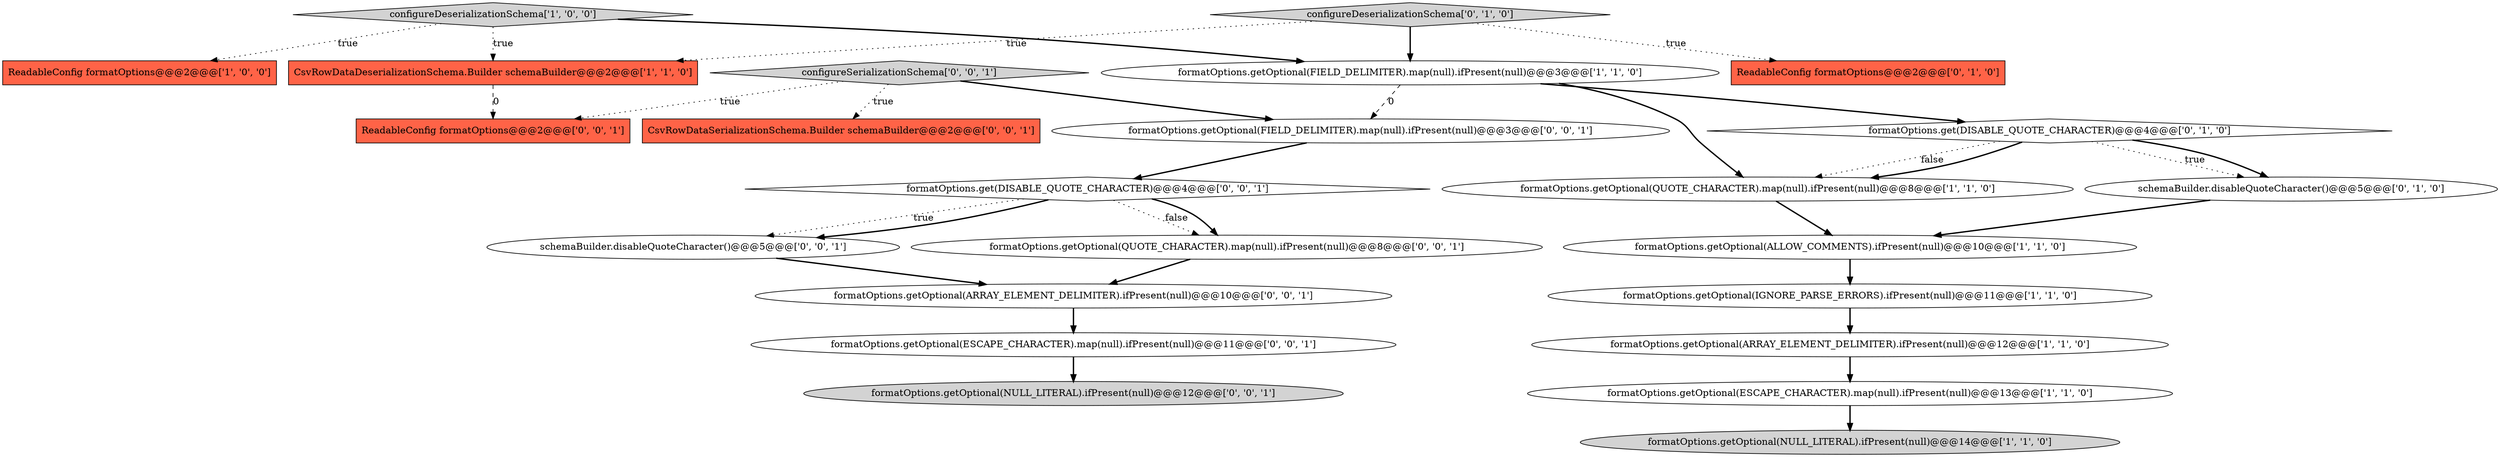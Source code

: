 digraph {
15 [style = filled, label = "formatOptions.getOptional(NULL_LITERAL).ifPresent(null)@@@12@@@['0', '0', '1']", fillcolor = lightgray, shape = ellipse image = "AAA0AAABBB3BBB"];
4 [style = filled, label = "formatOptions.getOptional(ALLOW_COMMENTS).ifPresent(null)@@@10@@@['1', '1', '0']", fillcolor = white, shape = ellipse image = "AAA0AAABBB1BBB"];
3 [style = filled, label = "formatOptions.getOptional(QUOTE_CHARACTER).map(null).ifPresent(null)@@@8@@@['1', '1', '0']", fillcolor = white, shape = ellipse image = "AAA0AAABBB1BBB"];
23 [style = filled, label = "configureSerializationSchema['0', '0', '1']", fillcolor = lightgray, shape = diamond image = "AAA0AAABBB3BBB"];
20 [style = filled, label = "formatOptions.get(DISABLE_QUOTE_CHARACTER)@@@4@@@['0', '0', '1']", fillcolor = white, shape = diamond image = "AAA0AAABBB3BBB"];
1 [style = filled, label = "ReadableConfig formatOptions@@@2@@@['1', '0', '0']", fillcolor = tomato, shape = box image = "AAA0AAABBB1BBB"];
8 [style = filled, label = "configureDeserializationSchema['1', '0', '0']", fillcolor = lightgray, shape = diamond image = "AAA0AAABBB1BBB"];
0 [style = filled, label = "formatOptions.getOptional(ARRAY_ELEMENT_DELIMITER).ifPresent(null)@@@12@@@['1', '1', '0']", fillcolor = white, shape = ellipse image = "AAA0AAABBB1BBB"];
2 [style = filled, label = "formatOptions.getOptional(FIELD_DELIMITER).map(null).ifPresent(null)@@@3@@@['1', '1', '0']", fillcolor = white, shape = ellipse image = "AAA0AAABBB1BBB"];
6 [style = filled, label = "CsvRowDataDeserializationSchema.Builder schemaBuilder@@@2@@@['1', '1', '0']", fillcolor = tomato, shape = box image = "AAA0AAABBB1BBB"];
13 [style = filled, label = "configureDeserializationSchema['0', '1', '0']", fillcolor = lightgray, shape = diamond image = "AAA0AAABBB2BBB"];
18 [style = filled, label = "schemaBuilder.disableQuoteCharacter()@@@5@@@['0', '0', '1']", fillcolor = white, shape = ellipse image = "AAA0AAABBB3BBB"];
22 [style = filled, label = "formatOptions.getOptional(ESCAPE_CHARACTER).map(null).ifPresent(null)@@@11@@@['0', '0', '1']", fillcolor = white, shape = ellipse image = "AAA0AAABBB3BBB"];
19 [style = filled, label = "ReadableConfig formatOptions@@@2@@@['0', '0', '1']", fillcolor = tomato, shape = box image = "AAA0AAABBB3BBB"];
11 [style = filled, label = "ReadableConfig formatOptions@@@2@@@['0', '1', '0']", fillcolor = tomato, shape = box image = "AAA0AAABBB2BBB"];
5 [style = filled, label = "formatOptions.getOptional(IGNORE_PARSE_ERRORS).ifPresent(null)@@@11@@@['1', '1', '0']", fillcolor = white, shape = ellipse image = "AAA0AAABBB1BBB"];
12 [style = filled, label = "formatOptions.get(DISABLE_QUOTE_CHARACTER)@@@4@@@['0', '1', '0']", fillcolor = white, shape = diamond image = "AAA1AAABBB2BBB"];
9 [style = filled, label = "formatOptions.getOptional(NULL_LITERAL).ifPresent(null)@@@14@@@['1', '1', '0']", fillcolor = lightgray, shape = ellipse image = "AAA0AAABBB1BBB"];
21 [style = filled, label = "formatOptions.getOptional(ARRAY_ELEMENT_DELIMITER).ifPresent(null)@@@10@@@['0', '0', '1']", fillcolor = white, shape = ellipse image = "AAA0AAABBB3BBB"];
14 [style = filled, label = "formatOptions.getOptional(QUOTE_CHARACTER).map(null).ifPresent(null)@@@8@@@['0', '0', '1']", fillcolor = white, shape = ellipse image = "AAA0AAABBB3BBB"];
10 [style = filled, label = "schemaBuilder.disableQuoteCharacter()@@@5@@@['0', '1', '0']", fillcolor = white, shape = ellipse image = "AAA1AAABBB2BBB"];
7 [style = filled, label = "formatOptions.getOptional(ESCAPE_CHARACTER).map(null).ifPresent(null)@@@13@@@['1', '1', '0']", fillcolor = white, shape = ellipse image = "AAA0AAABBB1BBB"];
17 [style = filled, label = "CsvRowDataSerializationSchema.Builder schemaBuilder@@@2@@@['0', '0', '1']", fillcolor = tomato, shape = box image = "AAA0AAABBB3BBB"];
16 [style = filled, label = "formatOptions.getOptional(FIELD_DELIMITER).map(null).ifPresent(null)@@@3@@@['0', '0', '1']", fillcolor = white, shape = ellipse image = "AAA0AAABBB3BBB"];
12->10 [style = dotted, label="true"];
13->6 [style = dotted, label="true"];
21->22 [style = bold, label=""];
20->14 [style = dotted, label="false"];
14->21 [style = bold, label=""];
0->7 [style = bold, label=""];
7->9 [style = bold, label=""];
20->18 [style = dotted, label="true"];
20->18 [style = bold, label=""];
23->19 [style = dotted, label="true"];
4->5 [style = bold, label=""];
8->6 [style = dotted, label="true"];
13->11 [style = dotted, label="true"];
23->16 [style = bold, label=""];
22->15 [style = bold, label=""];
12->3 [style = dotted, label="false"];
2->3 [style = bold, label=""];
2->16 [style = dashed, label="0"];
12->10 [style = bold, label=""];
5->0 [style = bold, label=""];
8->2 [style = bold, label=""];
23->17 [style = dotted, label="true"];
10->4 [style = bold, label=""];
12->3 [style = bold, label=""];
18->21 [style = bold, label=""];
16->20 [style = bold, label=""];
6->19 [style = dashed, label="0"];
13->2 [style = bold, label=""];
20->14 [style = bold, label=""];
8->1 [style = dotted, label="true"];
3->4 [style = bold, label=""];
2->12 [style = bold, label=""];
}
